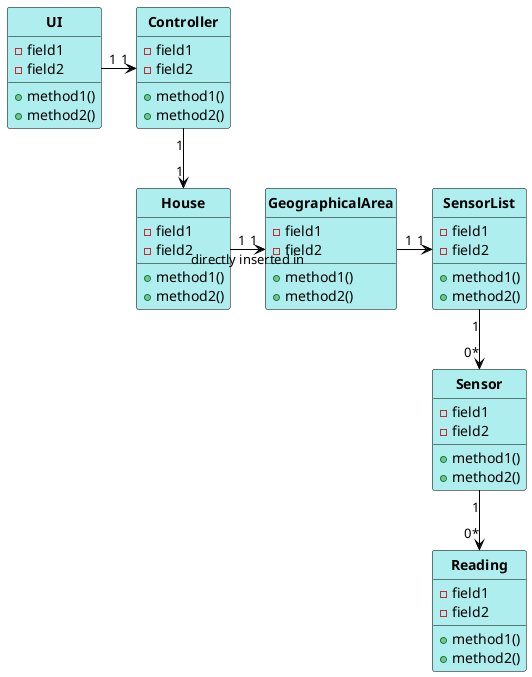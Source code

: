 @startuml
skinparam linetype ortho

skinparam class {
	BackgroundColor PaleTurquoise
	ArrowColor Black
	BorderColor Black
	FontStyle Bold
}

hide circle

UI "1" -> "1" Controller
Controller "1" --> "1" House
House "1" -> "1" GeographicalArea : directly inserted in
GeographicalArea "1" -> "1" SensorList
SensorList "1" --> "0*" Sensor
Sensor "1" --> "0*" Reading

Class UI {
-field1
-field2
+method1()
+method2()
}

Class Controller {
-field1
-field2
+method1()
+method2()
}

Class House {
-field1
-field2
+method1()
+method2()
}

Class GeographicalArea {
-field1
-field2
+method1()
+method2()
}

Class SensorList {
-field1
-field2
+method1()
+method2()
}

Class Sensor {
-field1
-field2
+method1()
+method2()
}

Class Reading {
-field1
-field2
+method1()
+method2()
}

@enduml